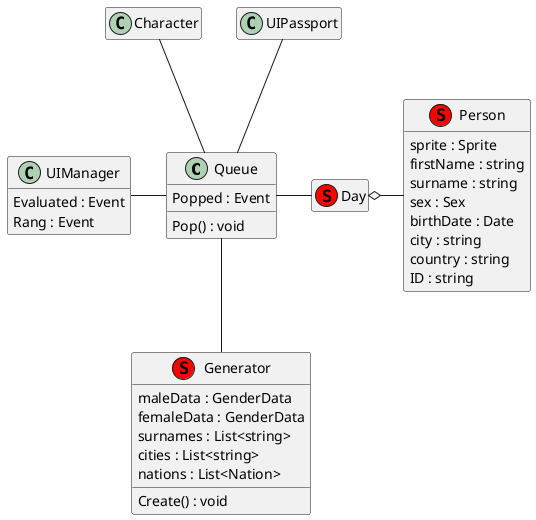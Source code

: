 @startuml

hide empty methods
hide empty fields

class Queue {
    Popped : Event
    Pop() : void
}

class UIManager {
    Evaluated : Event
    Rang : Event
}

class Day << (S, red) >>

class Generator << (S, red) >> {
    maleData : GenderData
    femaleData : GenderData
    surnames : List<string>
    cities : List<string>
    nations : List<Nation>
    Create() : void
}

class Person << (S, red) >> {
    sprite : Sprite
    firstName : string
    surname : string
    sex : Sex
    birthDate : Date
    city : string
    country : string
    ID : string
}

Day o- Person
UIManager - Queue 
Queue - Day
Queue -- Generator
Character -- Queue
UIPassport -- Queue

@enduml